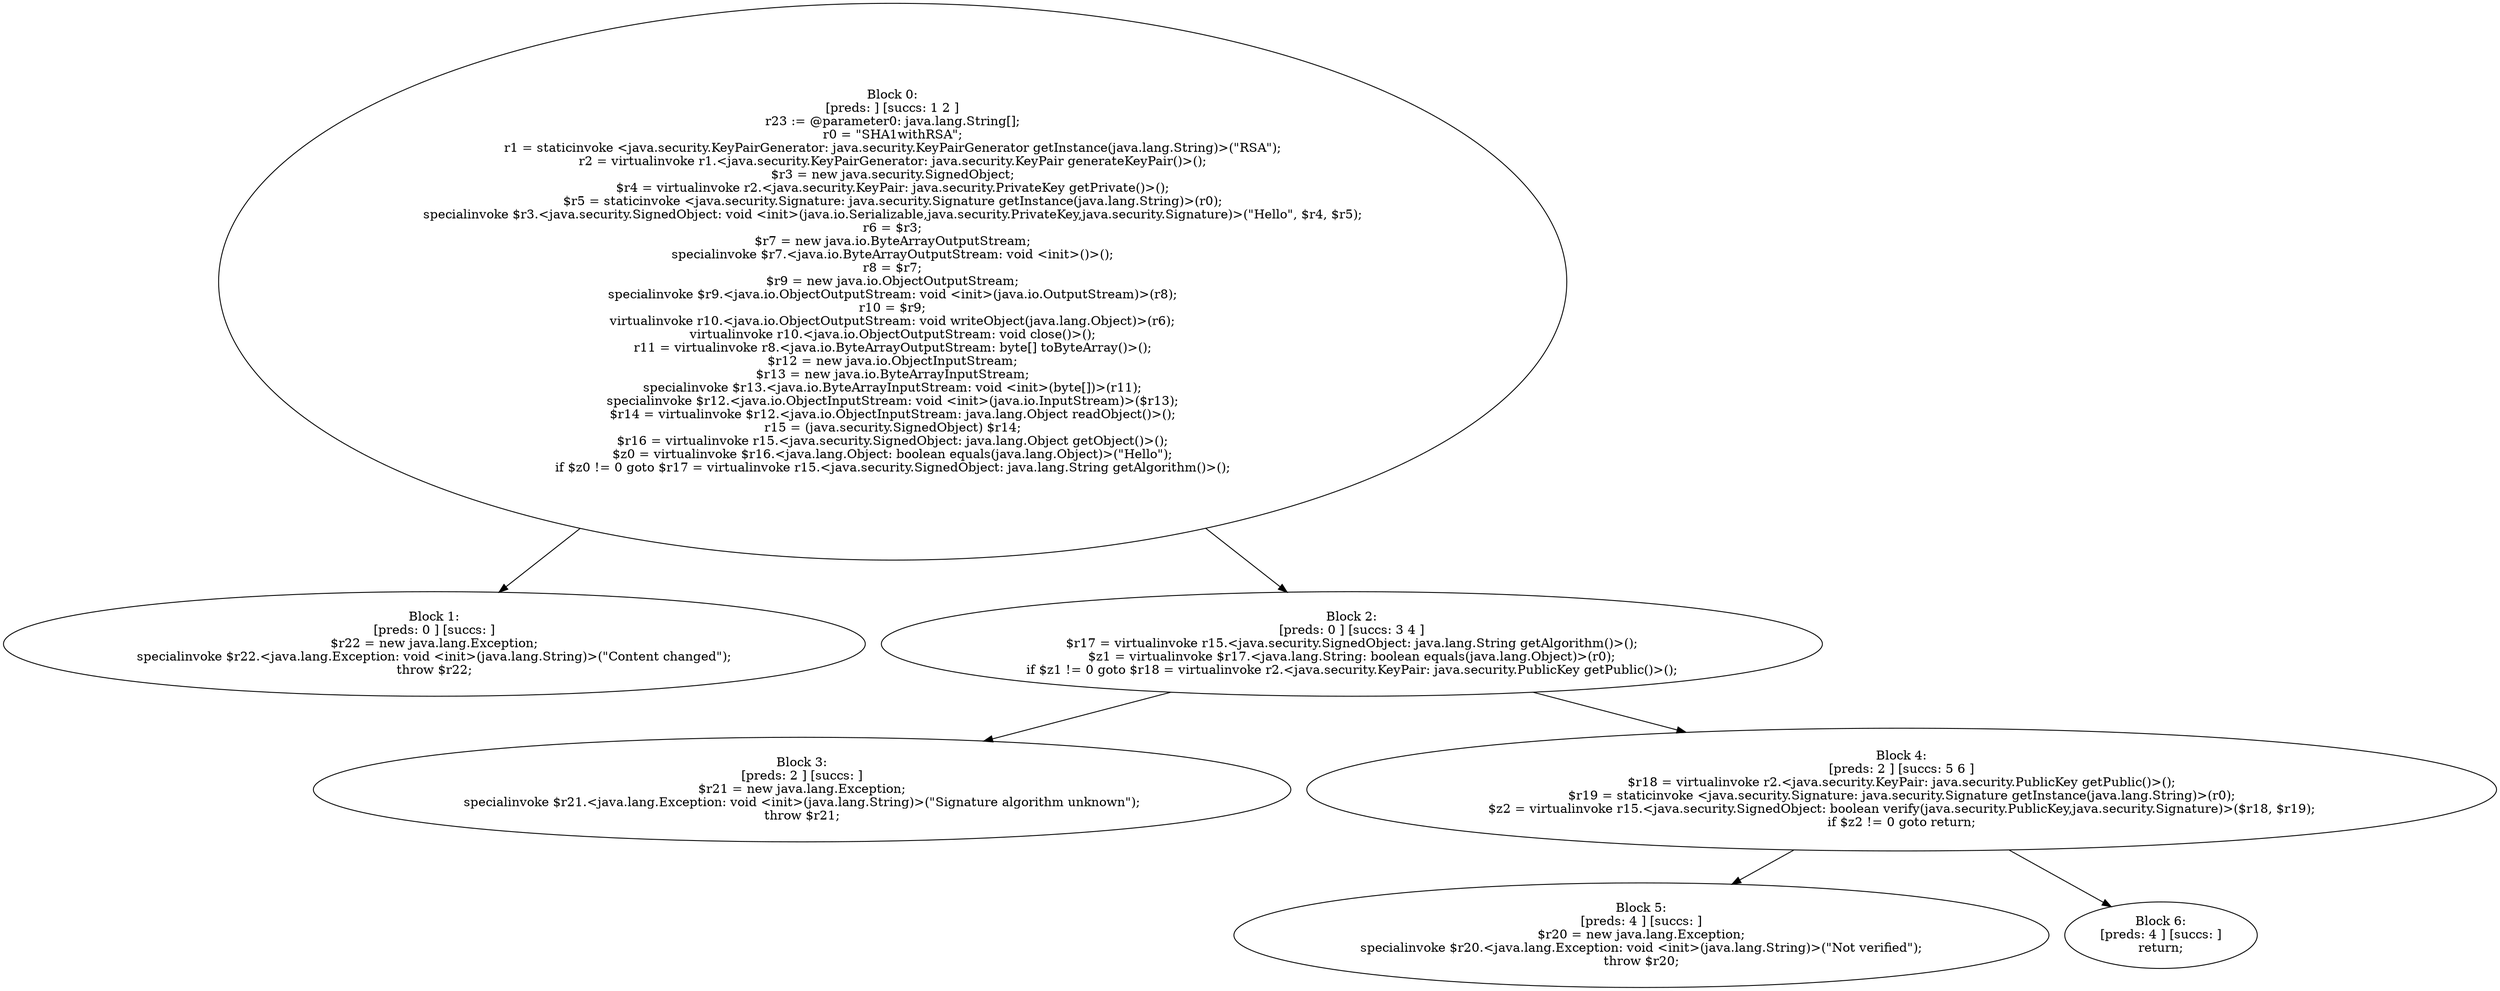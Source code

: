 digraph "unitGraph" {
    "Block 0:
[preds: ] [succs: 1 2 ]
r23 := @parameter0: java.lang.String[];
r0 = \"SHA1withRSA\";
r1 = staticinvoke <java.security.KeyPairGenerator: java.security.KeyPairGenerator getInstance(java.lang.String)>(\"RSA\");
r2 = virtualinvoke r1.<java.security.KeyPairGenerator: java.security.KeyPair generateKeyPair()>();
$r3 = new java.security.SignedObject;
$r4 = virtualinvoke r2.<java.security.KeyPair: java.security.PrivateKey getPrivate()>();
$r5 = staticinvoke <java.security.Signature: java.security.Signature getInstance(java.lang.String)>(r0);
specialinvoke $r3.<java.security.SignedObject: void <init>(java.io.Serializable,java.security.PrivateKey,java.security.Signature)>(\"Hello\", $r4, $r5);
r6 = $r3;
$r7 = new java.io.ByteArrayOutputStream;
specialinvoke $r7.<java.io.ByteArrayOutputStream: void <init>()>();
r8 = $r7;
$r9 = new java.io.ObjectOutputStream;
specialinvoke $r9.<java.io.ObjectOutputStream: void <init>(java.io.OutputStream)>(r8);
r10 = $r9;
virtualinvoke r10.<java.io.ObjectOutputStream: void writeObject(java.lang.Object)>(r6);
virtualinvoke r10.<java.io.ObjectOutputStream: void close()>();
r11 = virtualinvoke r8.<java.io.ByteArrayOutputStream: byte[] toByteArray()>();
$r12 = new java.io.ObjectInputStream;
$r13 = new java.io.ByteArrayInputStream;
specialinvoke $r13.<java.io.ByteArrayInputStream: void <init>(byte[])>(r11);
specialinvoke $r12.<java.io.ObjectInputStream: void <init>(java.io.InputStream)>($r13);
$r14 = virtualinvoke $r12.<java.io.ObjectInputStream: java.lang.Object readObject()>();
r15 = (java.security.SignedObject) $r14;
$r16 = virtualinvoke r15.<java.security.SignedObject: java.lang.Object getObject()>();
$z0 = virtualinvoke $r16.<java.lang.Object: boolean equals(java.lang.Object)>(\"Hello\");
if $z0 != 0 goto $r17 = virtualinvoke r15.<java.security.SignedObject: java.lang.String getAlgorithm()>();
"
    "Block 1:
[preds: 0 ] [succs: ]
$r22 = new java.lang.Exception;
specialinvoke $r22.<java.lang.Exception: void <init>(java.lang.String)>(\"Content changed\");
throw $r22;
"
    "Block 2:
[preds: 0 ] [succs: 3 4 ]
$r17 = virtualinvoke r15.<java.security.SignedObject: java.lang.String getAlgorithm()>();
$z1 = virtualinvoke $r17.<java.lang.String: boolean equals(java.lang.Object)>(r0);
if $z1 != 0 goto $r18 = virtualinvoke r2.<java.security.KeyPair: java.security.PublicKey getPublic()>();
"
    "Block 3:
[preds: 2 ] [succs: ]
$r21 = new java.lang.Exception;
specialinvoke $r21.<java.lang.Exception: void <init>(java.lang.String)>(\"Signature algorithm unknown\");
throw $r21;
"
    "Block 4:
[preds: 2 ] [succs: 5 6 ]
$r18 = virtualinvoke r2.<java.security.KeyPair: java.security.PublicKey getPublic()>();
$r19 = staticinvoke <java.security.Signature: java.security.Signature getInstance(java.lang.String)>(r0);
$z2 = virtualinvoke r15.<java.security.SignedObject: boolean verify(java.security.PublicKey,java.security.Signature)>($r18, $r19);
if $z2 != 0 goto return;
"
    "Block 5:
[preds: 4 ] [succs: ]
$r20 = new java.lang.Exception;
specialinvoke $r20.<java.lang.Exception: void <init>(java.lang.String)>(\"Not verified\");
throw $r20;
"
    "Block 6:
[preds: 4 ] [succs: ]
return;
"
    "Block 0:
[preds: ] [succs: 1 2 ]
r23 := @parameter0: java.lang.String[];
r0 = \"SHA1withRSA\";
r1 = staticinvoke <java.security.KeyPairGenerator: java.security.KeyPairGenerator getInstance(java.lang.String)>(\"RSA\");
r2 = virtualinvoke r1.<java.security.KeyPairGenerator: java.security.KeyPair generateKeyPair()>();
$r3 = new java.security.SignedObject;
$r4 = virtualinvoke r2.<java.security.KeyPair: java.security.PrivateKey getPrivate()>();
$r5 = staticinvoke <java.security.Signature: java.security.Signature getInstance(java.lang.String)>(r0);
specialinvoke $r3.<java.security.SignedObject: void <init>(java.io.Serializable,java.security.PrivateKey,java.security.Signature)>(\"Hello\", $r4, $r5);
r6 = $r3;
$r7 = new java.io.ByteArrayOutputStream;
specialinvoke $r7.<java.io.ByteArrayOutputStream: void <init>()>();
r8 = $r7;
$r9 = new java.io.ObjectOutputStream;
specialinvoke $r9.<java.io.ObjectOutputStream: void <init>(java.io.OutputStream)>(r8);
r10 = $r9;
virtualinvoke r10.<java.io.ObjectOutputStream: void writeObject(java.lang.Object)>(r6);
virtualinvoke r10.<java.io.ObjectOutputStream: void close()>();
r11 = virtualinvoke r8.<java.io.ByteArrayOutputStream: byte[] toByteArray()>();
$r12 = new java.io.ObjectInputStream;
$r13 = new java.io.ByteArrayInputStream;
specialinvoke $r13.<java.io.ByteArrayInputStream: void <init>(byte[])>(r11);
specialinvoke $r12.<java.io.ObjectInputStream: void <init>(java.io.InputStream)>($r13);
$r14 = virtualinvoke $r12.<java.io.ObjectInputStream: java.lang.Object readObject()>();
r15 = (java.security.SignedObject) $r14;
$r16 = virtualinvoke r15.<java.security.SignedObject: java.lang.Object getObject()>();
$z0 = virtualinvoke $r16.<java.lang.Object: boolean equals(java.lang.Object)>(\"Hello\");
if $z0 != 0 goto $r17 = virtualinvoke r15.<java.security.SignedObject: java.lang.String getAlgorithm()>();
"->"Block 1:
[preds: 0 ] [succs: ]
$r22 = new java.lang.Exception;
specialinvoke $r22.<java.lang.Exception: void <init>(java.lang.String)>(\"Content changed\");
throw $r22;
";
    "Block 0:
[preds: ] [succs: 1 2 ]
r23 := @parameter0: java.lang.String[];
r0 = \"SHA1withRSA\";
r1 = staticinvoke <java.security.KeyPairGenerator: java.security.KeyPairGenerator getInstance(java.lang.String)>(\"RSA\");
r2 = virtualinvoke r1.<java.security.KeyPairGenerator: java.security.KeyPair generateKeyPair()>();
$r3 = new java.security.SignedObject;
$r4 = virtualinvoke r2.<java.security.KeyPair: java.security.PrivateKey getPrivate()>();
$r5 = staticinvoke <java.security.Signature: java.security.Signature getInstance(java.lang.String)>(r0);
specialinvoke $r3.<java.security.SignedObject: void <init>(java.io.Serializable,java.security.PrivateKey,java.security.Signature)>(\"Hello\", $r4, $r5);
r6 = $r3;
$r7 = new java.io.ByteArrayOutputStream;
specialinvoke $r7.<java.io.ByteArrayOutputStream: void <init>()>();
r8 = $r7;
$r9 = new java.io.ObjectOutputStream;
specialinvoke $r9.<java.io.ObjectOutputStream: void <init>(java.io.OutputStream)>(r8);
r10 = $r9;
virtualinvoke r10.<java.io.ObjectOutputStream: void writeObject(java.lang.Object)>(r6);
virtualinvoke r10.<java.io.ObjectOutputStream: void close()>();
r11 = virtualinvoke r8.<java.io.ByteArrayOutputStream: byte[] toByteArray()>();
$r12 = new java.io.ObjectInputStream;
$r13 = new java.io.ByteArrayInputStream;
specialinvoke $r13.<java.io.ByteArrayInputStream: void <init>(byte[])>(r11);
specialinvoke $r12.<java.io.ObjectInputStream: void <init>(java.io.InputStream)>($r13);
$r14 = virtualinvoke $r12.<java.io.ObjectInputStream: java.lang.Object readObject()>();
r15 = (java.security.SignedObject) $r14;
$r16 = virtualinvoke r15.<java.security.SignedObject: java.lang.Object getObject()>();
$z0 = virtualinvoke $r16.<java.lang.Object: boolean equals(java.lang.Object)>(\"Hello\");
if $z0 != 0 goto $r17 = virtualinvoke r15.<java.security.SignedObject: java.lang.String getAlgorithm()>();
"->"Block 2:
[preds: 0 ] [succs: 3 4 ]
$r17 = virtualinvoke r15.<java.security.SignedObject: java.lang.String getAlgorithm()>();
$z1 = virtualinvoke $r17.<java.lang.String: boolean equals(java.lang.Object)>(r0);
if $z1 != 0 goto $r18 = virtualinvoke r2.<java.security.KeyPair: java.security.PublicKey getPublic()>();
";
    "Block 2:
[preds: 0 ] [succs: 3 4 ]
$r17 = virtualinvoke r15.<java.security.SignedObject: java.lang.String getAlgorithm()>();
$z1 = virtualinvoke $r17.<java.lang.String: boolean equals(java.lang.Object)>(r0);
if $z1 != 0 goto $r18 = virtualinvoke r2.<java.security.KeyPair: java.security.PublicKey getPublic()>();
"->"Block 3:
[preds: 2 ] [succs: ]
$r21 = new java.lang.Exception;
specialinvoke $r21.<java.lang.Exception: void <init>(java.lang.String)>(\"Signature algorithm unknown\");
throw $r21;
";
    "Block 2:
[preds: 0 ] [succs: 3 4 ]
$r17 = virtualinvoke r15.<java.security.SignedObject: java.lang.String getAlgorithm()>();
$z1 = virtualinvoke $r17.<java.lang.String: boolean equals(java.lang.Object)>(r0);
if $z1 != 0 goto $r18 = virtualinvoke r2.<java.security.KeyPair: java.security.PublicKey getPublic()>();
"->"Block 4:
[preds: 2 ] [succs: 5 6 ]
$r18 = virtualinvoke r2.<java.security.KeyPair: java.security.PublicKey getPublic()>();
$r19 = staticinvoke <java.security.Signature: java.security.Signature getInstance(java.lang.String)>(r0);
$z2 = virtualinvoke r15.<java.security.SignedObject: boolean verify(java.security.PublicKey,java.security.Signature)>($r18, $r19);
if $z2 != 0 goto return;
";
    "Block 4:
[preds: 2 ] [succs: 5 6 ]
$r18 = virtualinvoke r2.<java.security.KeyPair: java.security.PublicKey getPublic()>();
$r19 = staticinvoke <java.security.Signature: java.security.Signature getInstance(java.lang.String)>(r0);
$z2 = virtualinvoke r15.<java.security.SignedObject: boolean verify(java.security.PublicKey,java.security.Signature)>($r18, $r19);
if $z2 != 0 goto return;
"->"Block 5:
[preds: 4 ] [succs: ]
$r20 = new java.lang.Exception;
specialinvoke $r20.<java.lang.Exception: void <init>(java.lang.String)>(\"Not verified\");
throw $r20;
";
    "Block 4:
[preds: 2 ] [succs: 5 6 ]
$r18 = virtualinvoke r2.<java.security.KeyPair: java.security.PublicKey getPublic()>();
$r19 = staticinvoke <java.security.Signature: java.security.Signature getInstance(java.lang.String)>(r0);
$z2 = virtualinvoke r15.<java.security.SignedObject: boolean verify(java.security.PublicKey,java.security.Signature)>($r18, $r19);
if $z2 != 0 goto return;
"->"Block 6:
[preds: 4 ] [succs: ]
return;
";
}
